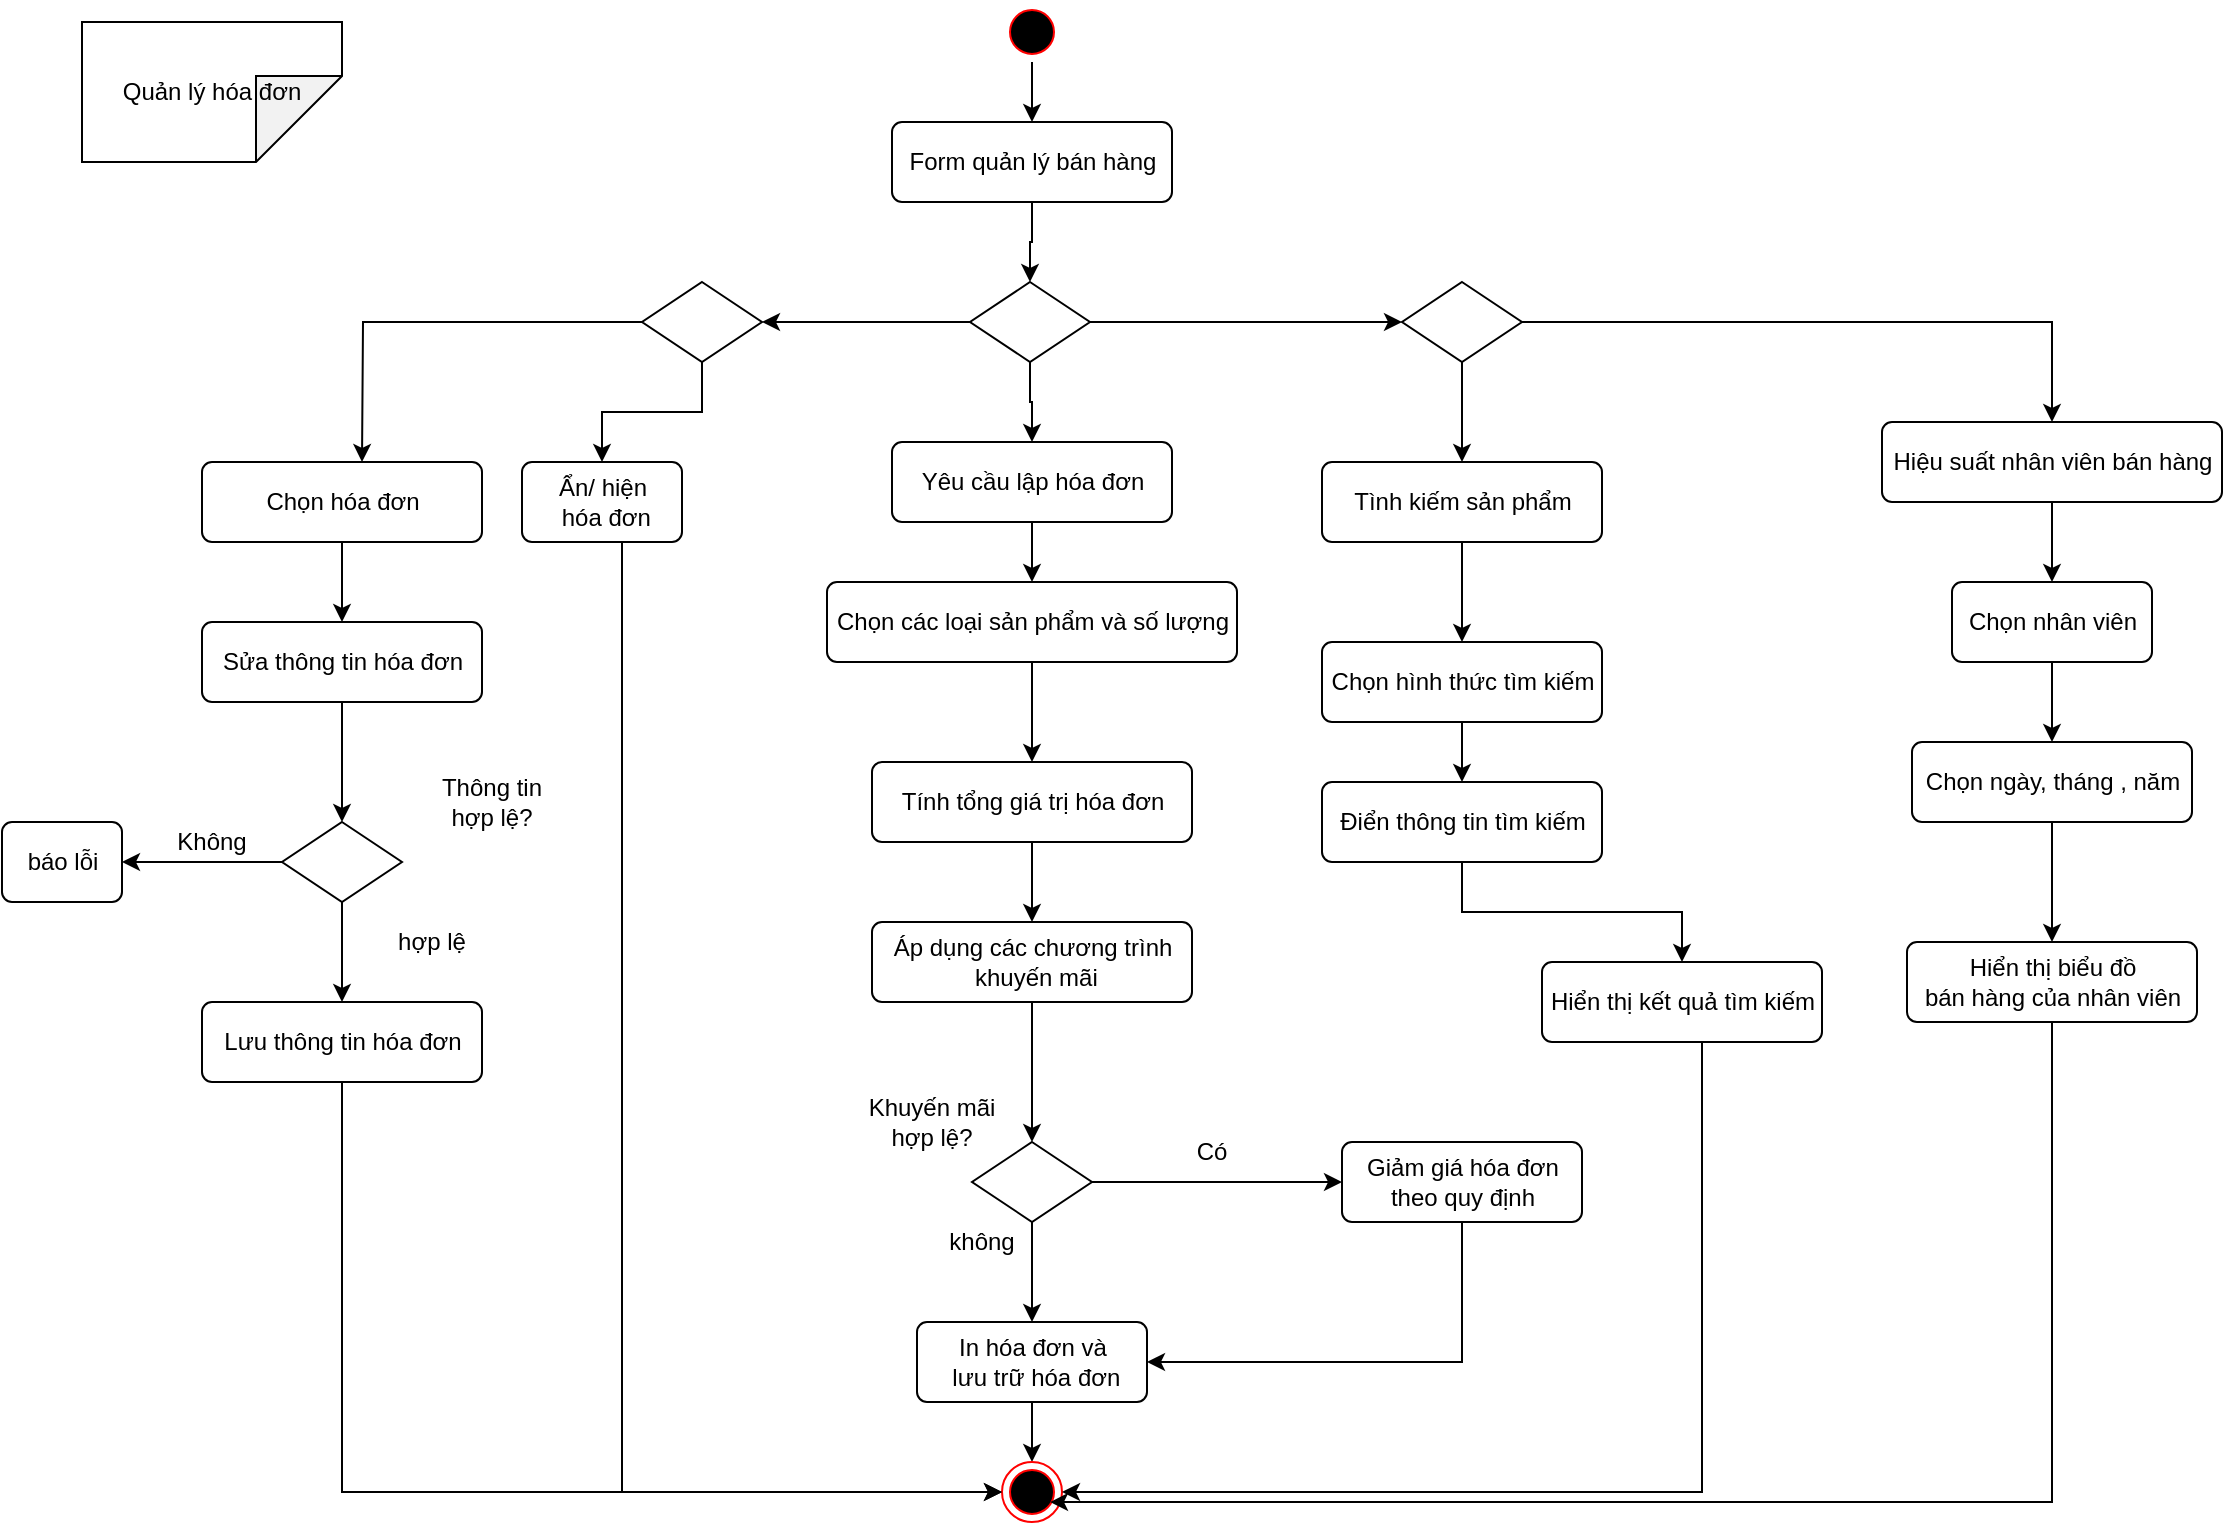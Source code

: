 <mxfile version="13.9.9" type="device"><diagram id="c7Ft55hH7SzFpeuk2cc1" name="Trang-1"><mxGraphModel dx="1919" dy="495" grid="1" gridSize="10" guides="1" tooltips="1" connect="1" arrows="1" fold="1" page="1" pageScale="1" pageWidth="827" pageHeight="1169" math="0" shadow="0"><root><mxCell id="0"/><mxCell id="1" parent="0"/><mxCell id="Xg84vzJm-F7Tjpnr2Um4-14" style="edgeStyle=orthogonalEdgeStyle;rounded=0;orthogonalLoop=1;jettySize=auto;html=1;" edge="1" parent="1" source="ekuNX4lJ5chNLqj0eK-E-1" target="Xg84vzJm-F7Tjpnr2Um4-13"><mxGeometry relative="1" as="geometry"/></mxCell><mxCell id="ekuNX4lJ5chNLqj0eK-E-1" value="" style="ellipse;html=1;shape=startState;fillColor=#000000;strokeColor=#ff0000;" parent="1" vertex="1"><mxGeometry x="370" width="30" height="30" as="geometry"/></mxCell><mxCell id="Xg84vzJm-F7Tjpnr2Um4-19" style="edgeStyle=orthogonalEdgeStyle;rounded=0;orthogonalLoop=1;jettySize=auto;html=1;" edge="1" parent="1" source="ekuNX4lJ5chNLqj0eK-E-5" target="Xg84vzJm-F7Tjpnr2Um4-18"><mxGeometry relative="1" as="geometry"/></mxCell><mxCell id="ekuNX4lJ5chNLqj0eK-E-5" value="Yêu cầu lập hóa đơn" style="html=1;align=center;verticalAlign=middle;rounded=1;absoluteArcSize=1;arcSize=10;dashed=0;" parent="1" vertex="1"><mxGeometry x="315" y="220" width="140" height="40" as="geometry"/></mxCell><mxCell id="ekuNX4lJ5chNLqj0eK-E-31" style="edgeStyle=orthogonalEdgeStyle;rounded=0;orthogonalLoop=1;jettySize=auto;html=1;labelBackgroundColor=#ffffff;exitX=0.5;exitY=1;exitDx=0;exitDy=0;" parent="1" source="C1pCudkIOsromDdJkqFI-19" target="ekuNX4lJ5chNLqj0eK-E-30" edge="1"><mxGeometry relative="1" as="geometry"><mxPoint x="385" y="700" as="sourcePoint"/></mxGeometry></mxCell><mxCell id="ekuNX4lJ5chNLqj0eK-E-30" value="" style="ellipse;html=1;shape=endState;fillColor=#000000;strokeColor=#ff0000;labelBackgroundColor=#ffffff;" parent="1" vertex="1"><mxGeometry x="370" y="730" width="30" height="30" as="geometry"/></mxCell><mxCell id="C1pCudkIOsromDdJkqFI-13" style="edgeStyle=orthogonalEdgeStyle;rounded=0;orthogonalLoop=1;jettySize=auto;html=1;" parent="1" source="C1pCudkIOsromDdJkqFI-11" target="C1pCudkIOsromDdJkqFI-12" edge="1"><mxGeometry relative="1" as="geometry"/></mxCell><mxCell id="C1pCudkIOsromDdJkqFI-11" value="Tính tổng giá trị hóa đơn" style="html=1;align=center;verticalAlign=middle;rounded=1;absoluteArcSize=1;arcSize=10;dashed=0;" parent="1" vertex="1"><mxGeometry x="305" y="380" width="160" height="40" as="geometry"/></mxCell><mxCell id="Xg84vzJm-F7Tjpnr2Um4-22" style="edgeStyle=orthogonalEdgeStyle;rounded=0;orthogonalLoop=1;jettySize=auto;html=1;" edge="1" parent="1" source="C1pCudkIOsromDdJkqFI-12" target="Xg84vzJm-F7Tjpnr2Um4-8"><mxGeometry relative="1" as="geometry"/></mxCell><mxCell id="C1pCudkIOsromDdJkqFI-12" value="Áp dụng các chương trình&lt;br&gt;&amp;nbsp;khuyến mãi" style="html=1;align=center;verticalAlign=middle;rounded=1;absoluteArcSize=1;arcSize=10;dashed=0;" parent="1" vertex="1"><mxGeometry x="305" y="460" width="160" height="40" as="geometry"/></mxCell><mxCell id="C1pCudkIOsromDdJkqFI-20" style="edgeStyle=orthogonalEdgeStyle;rounded=0;orthogonalLoop=1;jettySize=auto;html=1;entryX=1;entryY=0.5;entryDx=0;entryDy=0;exitX=0.5;exitY=1;exitDx=0;exitDy=0;" parent="1" source="C1pCudkIOsromDdJkqFI-18" target="C1pCudkIOsromDdJkqFI-19" edge="1"><mxGeometry relative="1" as="geometry"/></mxCell><mxCell id="C1pCudkIOsromDdJkqFI-18" value="Giảm giá hóa đơn &lt;br&gt;theo quy định" style="html=1;align=center;verticalAlign=middle;rounded=1;absoluteArcSize=1;arcSize=10;dashed=0;" parent="1" vertex="1"><mxGeometry x="540" y="570" width="120" height="40" as="geometry"/></mxCell><mxCell id="C1pCudkIOsromDdJkqFI-19" value="In hóa đơn và&lt;br&gt;&amp;nbsp;lưu trữ hóa đơn" style="html=1;align=center;verticalAlign=middle;rounded=1;absoluteArcSize=1;arcSize=10;dashed=0;" parent="1" vertex="1"><mxGeometry x="327.5" y="660" width="115" height="40" as="geometry"/></mxCell><mxCell id="Xg84vzJm-F7Tjpnr2Um4-9" style="edgeStyle=orthogonalEdgeStyle;rounded=0;orthogonalLoop=1;jettySize=auto;html=1;" edge="1" parent="1" source="Xg84vzJm-F7Tjpnr2Um4-8" target="C1pCudkIOsromDdJkqFI-19"><mxGeometry relative="1" as="geometry"/></mxCell><mxCell id="Xg84vzJm-F7Tjpnr2Um4-10" style="edgeStyle=orthogonalEdgeStyle;rounded=0;orthogonalLoop=1;jettySize=auto;html=1;" edge="1" parent="1" source="Xg84vzJm-F7Tjpnr2Um4-8" target="C1pCudkIOsromDdJkqFI-18"><mxGeometry relative="1" as="geometry"/></mxCell><mxCell id="Xg84vzJm-F7Tjpnr2Um4-8" value="" style="rhombus;whiteSpace=wrap;html=1;" vertex="1" parent="1"><mxGeometry x="355" y="570" width="60" height="40" as="geometry"/></mxCell><mxCell id="Xg84vzJm-F7Tjpnr2Um4-16" style="edgeStyle=orthogonalEdgeStyle;rounded=0;orthogonalLoop=1;jettySize=auto;html=1;" edge="1" parent="1" source="Xg84vzJm-F7Tjpnr2Um4-13" target="Xg84vzJm-F7Tjpnr2Um4-15"><mxGeometry relative="1" as="geometry"/></mxCell><mxCell id="Xg84vzJm-F7Tjpnr2Um4-13" value="Form quản lý bán hàng" style="html=1;align=center;verticalAlign=middle;rounded=1;absoluteArcSize=1;arcSize=10;dashed=0;" vertex="1" parent="1"><mxGeometry x="315" y="60" width="140" height="40" as="geometry"/></mxCell><mxCell id="Xg84vzJm-F7Tjpnr2Um4-17" style="edgeStyle=orthogonalEdgeStyle;rounded=0;orthogonalLoop=1;jettySize=auto;html=1;" edge="1" parent="1" source="Xg84vzJm-F7Tjpnr2Um4-15" target="ekuNX4lJ5chNLqj0eK-E-5"><mxGeometry relative="1" as="geometry"/></mxCell><mxCell id="Xg84vzJm-F7Tjpnr2Um4-33" style="edgeStyle=orthogonalEdgeStyle;rounded=0;orthogonalLoop=1;jettySize=auto;html=1;entryX=1;entryY=0.5;entryDx=0;entryDy=0;" edge="1" parent="1" source="Xg84vzJm-F7Tjpnr2Um4-15" target="Xg84vzJm-F7Tjpnr2Um4-32"><mxGeometry relative="1" as="geometry"/></mxCell><mxCell id="Xg84vzJm-F7Tjpnr2Um4-59" style="edgeStyle=orthogonalEdgeStyle;rounded=0;orthogonalLoop=1;jettySize=auto;html=1;" edge="1" parent="1" source="Xg84vzJm-F7Tjpnr2Um4-15" target="Xg84vzJm-F7Tjpnr2Um4-58"><mxGeometry relative="1" as="geometry"/></mxCell><mxCell id="Xg84vzJm-F7Tjpnr2Um4-15" value="" style="rhombus;whiteSpace=wrap;html=1;" vertex="1" parent="1"><mxGeometry x="354" y="140" width="60" height="40" as="geometry"/></mxCell><mxCell id="Xg84vzJm-F7Tjpnr2Um4-20" style="edgeStyle=orthogonalEdgeStyle;rounded=0;orthogonalLoop=1;jettySize=auto;html=1;" edge="1" parent="1" source="Xg84vzJm-F7Tjpnr2Um4-18" target="C1pCudkIOsromDdJkqFI-11"><mxGeometry relative="1" as="geometry"/></mxCell><mxCell id="Xg84vzJm-F7Tjpnr2Um4-18" value="Chọn các loại sản phẩm và số lượng" style="html=1;align=center;verticalAlign=middle;rounded=1;absoluteArcSize=1;arcSize=10;dashed=0;" vertex="1" parent="1"><mxGeometry x="282.5" y="290" width="205" height="40" as="geometry"/></mxCell><mxCell id="Xg84vzJm-F7Tjpnr2Um4-21" value="Khuyến mãi hợp lệ?" style="text;html=1;strokeColor=none;fillColor=none;align=center;verticalAlign=middle;whiteSpace=wrap;rounded=0;" vertex="1" parent="1"><mxGeometry x="300" y="550" width="70" height="20" as="geometry"/></mxCell><mxCell id="Xg84vzJm-F7Tjpnr2Um4-24" value="không" style="text;html=1;strokeColor=none;fillColor=none;align=center;verticalAlign=middle;whiteSpace=wrap;rounded=0;" vertex="1" parent="1"><mxGeometry x="340" y="610" width="40" height="20" as="geometry"/></mxCell><mxCell id="Xg84vzJm-F7Tjpnr2Um4-25" value="Có" style="text;html=1;strokeColor=none;fillColor=none;align=center;verticalAlign=middle;whiteSpace=wrap;rounded=0;" vertex="1" parent="1"><mxGeometry x="455" y="565" width="40" height="20" as="geometry"/></mxCell><mxCell id="Xg84vzJm-F7Tjpnr2Um4-29" style="edgeStyle=orthogonalEdgeStyle;rounded=0;orthogonalLoop=1;jettySize=auto;html=1;entryX=0;entryY=0.5;entryDx=0;entryDy=0;" edge="1" parent="1" source="Xg84vzJm-F7Tjpnr2Um4-27" target="ekuNX4lJ5chNLqj0eK-E-30"><mxGeometry relative="1" as="geometry"><Array as="points"><mxPoint x="180" y="745"/></Array></mxGeometry></mxCell><mxCell id="Xg84vzJm-F7Tjpnr2Um4-27" value="Ẩn/ hiện&lt;br&gt;&amp;nbsp;hóa đơn" style="html=1;align=center;verticalAlign=middle;rounded=1;absoluteArcSize=1;arcSize=10;dashed=0;" vertex="1" parent="1"><mxGeometry x="130" y="230" width="80" height="40" as="geometry"/></mxCell><mxCell id="Xg84vzJm-F7Tjpnr2Um4-34" style="edgeStyle=orthogonalEdgeStyle;rounded=0;orthogonalLoop=1;jettySize=auto;html=1;" edge="1" parent="1" source="Xg84vzJm-F7Tjpnr2Um4-32" target="Xg84vzJm-F7Tjpnr2Um4-27"><mxGeometry relative="1" as="geometry"/></mxCell><mxCell id="Xg84vzJm-F7Tjpnr2Um4-35" style="edgeStyle=orthogonalEdgeStyle;rounded=0;orthogonalLoop=1;jettySize=auto;html=1;" edge="1" parent="1" source="Xg84vzJm-F7Tjpnr2Um4-32"><mxGeometry relative="1" as="geometry"><mxPoint x="50" y="230" as="targetPoint"/></mxGeometry></mxCell><mxCell id="Xg84vzJm-F7Tjpnr2Um4-32" value="" style="rhombus;whiteSpace=wrap;html=1;" vertex="1" parent="1"><mxGeometry x="190" y="140" width="60" height="40" as="geometry"/></mxCell><mxCell id="Xg84vzJm-F7Tjpnr2Um4-39" style="edgeStyle=orthogonalEdgeStyle;rounded=0;orthogonalLoop=1;jettySize=auto;html=1;" edge="1" parent="1" source="Xg84vzJm-F7Tjpnr2Um4-36" target="Xg84vzJm-F7Tjpnr2Um4-38"><mxGeometry relative="1" as="geometry"/></mxCell><mxCell id="Xg84vzJm-F7Tjpnr2Um4-36" value="Chọn hóa đơn" style="html=1;align=center;verticalAlign=middle;rounded=1;absoluteArcSize=1;arcSize=10;dashed=0;" vertex="1" parent="1"><mxGeometry x="-30" y="230" width="140" height="40" as="geometry"/></mxCell><mxCell id="Xg84vzJm-F7Tjpnr2Um4-37" value="Quản lý hóa đơn" style="shape=note;whiteSpace=wrap;html=1;backgroundOutline=1;darkOpacity=0.05;rotation=0;direction=south;size=43;" vertex="1" parent="1"><mxGeometry x="-90" y="10" width="130" height="70" as="geometry"/></mxCell><mxCell id="Xg84vzJm-F7Tjpnr2Um4-45" style="edgeStyle=orthogonalEdgeStyle;rounded=0;orthogonalLoop=1;jettySize=auto;html=1;" edge="1" parent="1" source="Xg84vzJm-F7Tjpnr2Um4-38" target="Xg84vzJm-F7Tjpnr2Um4-43"><mxGeometry relative="1" as="geometry"/></mxCell><mxCell id="Xg84vzJm-F7Tjpnr2Um4-38" value="Sửa thông tin hóa đơn" style="html=1;align=center;verticalAlign=middle;rounded=1;absoluteArcSize=1;arcSize=10;dashed=0;" vertex="1" parent="1"><mxGeometry x="-30" y="310" width="140" height="40" as="geometry"/></mxCell><mxCell id="Xg84vzJm-F7Tjpnr2Um4-42" value="báo lỗi" style="html=1;align=center;verticalAlign=middle;rounded=1;absoluteArcSize=1;arcSize=10;dashed=0;" vertex="1" parent="1"><mxGeometry x="-130" y="410" width="60" height="40" as="geometry"/></mxCell><mxCell id="Xg84vzJm-F7Tjpnr2Um4-46" style="edgeStyle=orthogonalEdgeStyle;rounded=0;orthogonalLoop=1;jettySize=auto;html=1;" edge="1" parent="1" source="Xg84vzJm-F7Tjpnr2Um4-43" target="Xg84vzJm-F7Tjpnr2Um4-42"><mxGeometry relative="1" as="geometry"/></mxCell><mxCell id="Xg84vzJm-F7Tjpnr2Um4-55" style="edgeStyle=orthogonalEdgeStyle;rounded=0;orthogonalLoop=1;jettySize=auto;html=1;" edge="1" parent="1" source="Xg84vzJm-F7Tjpnr2Um4-43" target="Xg84vzJm-F7Tjpnr2Um4-52"><mxGeometry relative="1" as="geometry"/></mxCell><mxCell id="Xg84vzJm-F7Tjpnr2Um4-43" value="" style="rhombus;whiteSpace=wrap;html=1;" vertex="1" parent="1"><mxGeometry x="10" y="410" width="60" height="40" as="geometry"/></mxCell><mxCell id="Xg84vzJm-F7Tjpnr2Um4-44" value="Thông tin hợp lệ?" style="text;html=1;strokeColor=none;fillColor=none;align=center;verticalAlign=middle;whiteSpace=wrap;rounded=0;" vertex="1" parent="1"><mxGeometry x="80" y="390" width="70" height="20" as="geometry"/></mxCell><mxCell id="Xg84vzJm-F7Tjpnr2Um4-47" value="Không" style="text;html=1;strokeColor=none;fillColor=none;align=center;verticalAlign=middle;whiteSpace=wrap;rounded=0;" vertex="1" parent="1"><mxGeometry x="-60" y="410" width="70" height="20" as="geometry"/></mxCell><mxCell id="Xg84vzJm-F7Tjpnr2Um4-48" value="hợp lệ" style="text;html=1;strokeColor=none;fillColor=none;align=center;verticalAlign=middle;whiteSpace=wrap;rounded=0;" vertex="1" parent="1"><mxGeometry x="50" y="460" width="70" height="20" as="geometry"/></mxCell><mxCell id="Xg84vzJm-F7Tjpnr2Um4-56" style="edgeStyle=orthogonalEdgeStyle;rounded=0;orthogonalLoop=1;jettySize=auto;html=1;" edge="1" parent="1" source="Xg84vzJm-F7Tjpnr2Um4-52" target="ekuNX4lJ5chNLqj0eK-E-30"><mxGeometry relative="1" as="geometry"><Array as="points"><mxPoint x="40" y="745"/></Array></mxGeometry></mxCell><mxCell id="Xg84vzJm-F7Tjpnr2Um4-52" value="Lưu thông tin hóa đơn" style="html=1;align=center;verticalAlign=middle;rounded=1;absoluteArcSize=1;arcSize=10;dashed=0;" vertex="1" parent="1"><mxGeometry x="-30" y="500" width="140" height="40" as="geometry"/></mxCell><mxCell id="Xg84vzJm-F7Tjpnr2Um4-73" style="edgeStyle=orthogonalEdgeStyle;rounded=0;orthogonalLoop=1;jettySize=auto;html=1;" edge="1" parent="1" source="Xg84vzJm-F7Tjpnr2Um4-57" target="Xg84vzJm-F7Tjpnr2Um4-72"><mxGeometry relative="1" as="geometry"/></mxCell><mxCell id="Xg84vzJm-F7Tjpnr2Um4-57" value="Tình kiếm sản phẩm" style="html=1;align=center;verticalAlign=middle;rounded=1;absoluteArcSize=1;arcSize=10;dashed=0;" vertex="1" parent="1"><mxGeometry x="530" y="230" width="140" height="40" as="geometry"/></mxCell><mxCell id="Xg84vzJm-F7Tjpnr2Um4-60" style="edgeStyle=orthogonalEdgeStyle;rounded=0;orthogonalLoop=1;jettySize=auto;html=1;" edge="1" parent="1" source="Xg84vzJm-F7Tjpnr2Um4-58" target="Xg84vzJm-F7Tjpnr2Um4-57"><mxGeometry relative="1" as="geometry"/></mxCell><mxCell id="Xg84vzJm-F7Tjpnr2Um4-63" style="edgeStyle=orthogonalEdgeStyle;rounded=0;orthogonalLoop=1;jettySize=auto;html=1;" edge="1" parent="1" source="Xg84vzJm-F7Tjpnr2Um4-58" target="Xg84vzJm-F7Tjpnr2Um4-62"><mxGeometry relative="1" as="geometry"/></mxCell><mxCell id="Xg84vzJm-F7Tjpnr2Um4-58" value="" style="rhombus;whiteSpace=wrap;html=1;" vertex="1" parent="1"><mxGeometry x="570" y="140" width="60" height="40" as="geometry"/></mxCell><mxCell id="Xg84vzJm-F7Tjpnr2Um4-66" style="edgeStyle=orthogonalEdgeStyle;rounded=0;orthogonalLoop=1;jettySize=auto;html=1;" edge="1" parent="1" source="Xg84vzJm-F7Tjpnr2Um4-62" target="Xg84vzJm-F7Tjpnr2Um4-64"><mxGeometry relative="1" as="geometry"/></mxCell><mxCell id="Xg84vzJm-F7Tjpnr2Um4-62" value="Hiệu suất nhân viên bán hàng" style="html=1;align=center;verticalAlign=middle;rounded=1;absoluteArcSize=1;arcSize=10;dashed=0;" vertex="1" parent="1"><mxGeometry x="810" y="210" width="170" height="40" as="geometry"/></mxCell><mxCell id="Xg84vzJm-F7Tjpnr2Um4-68" style="edgeStyle=orthogonalEdgeStyle;rounded=0;orthogonalLoop=1;jettySize=auto;html=1;" edge="1" parent="1" source="Xg84vzJm-F7Tjpnr2Um4-64" target="Xg84vzJm-F7Tjpnr2Um4-65"><mxGeometry relative="1" as="geometry"/></mxCell><mxCell id="Xg84vzJm-F7Tjpnr2Um4-64" value="Chọn nhân viên" style="html=1;align=center;verticalAlign=middle;rounded=1;absoluteArcSize=1;arcSize=10;dashed=0;" vertex="1" parent="1"><mxGeometry x="845" y="290" width="100" height="40" as="geometry"/></mxCell><mxCell id="Xg84vzJm-F7Tjpnr2Um4-70" style="edgeStyle=orthogonalEdgeStyle;rounded=0;orthogonalLoop=1;jettySize=auto;html=1;" edge="1" parent="1" source="Xg84vzJm-F7Tjpnr2Um4-65" target="Xg84vzJm-F7Tjpnr2Um4-69"><mxGeometry relative="1" as="geometry"/></mxCell><mxCell id="Xg84vzJm-F7Tjpnr2Um4-65" value="Chọn ngày, tháng , năm" style="html=1;align=center;verticalAlign=middle;rounded=1;absoluteArcSize=1;arcSize=10;dashed=0;" vertex="1" parent="1"><mxGeometry x="825" y="370" width="140" height="40" as="geometry"/></mxCell><mxCell id="Xg84vzJm-F7Tjpnr2Um4-71" style="edgeStyle=orthogonalEdgeStyle;rounded=0;orthogonalLoop=1;jettySize=auto;html=1;entryX=0.8;entryY=0.667;entryDx=0;entryDy=0;entryPerimeter=0;" edge="1" parent="1" source="Xg84vzJm-F7Tjpnr2Um4-69" target="ekuNX4lJ5chNLqj0eK-E-30"><mxGeometry relative="1" as="geometry"><Array as="points"><mxPoint x="895" y="750"/></Array></mxGeometry></mxCell><mxCell id="Xg84vzJm-F7Tjpnr2Um4-69" value="Hiển thị biểu đồ &lt;br&gt;bán hàng của nhân viên" style="html=1;align=center;verticalAlign=middle;rounded=1;absoluteArcSize=1;arcSize=10;dashed=0;" vertex="1" parent="1"><mxGeometry x="822.5" y="470" width="145" height="40" as="geometry"/></mxCell><mxCell id="Xg84vzJm-F7Tjpnr2Um4-75" style="edgeStyle=orthogonalEdgeStyle;rounded=0;orthogonalLoop=1;jettySize=auto;html=1;" edge="1" parent="1" source="Xg84vzJm-F7Tjpnr2Um4-72" target="Xg84vzJm-F7Tjpnr2Um4-74"><mxGeometry relative="1" as="geometry"/></mxCell><mxCell id="Xg84vzJm-F7Tjpnr2Um4-72" value="Chọn hình thức tìm kiếm" style="html=1;align=center;verticalAlign=middle;rounded=1;absoluteArcSize=1;arcSize=10;dashed=0;" vertex="1" parent="1"><mxGeometry x="530" y="320" width="140" height="40" as="geometry"/></mxCell><mxCell id="Xg84vzJm-F7Tjpnr2Um4-77" style="edgeStyle=orthogonalEdgeStyle;rounded=0;orthogonalLoop=1;jettySize=auto;html=1;" edge="1" parent="1" source="Xg84vzJm-F7Tjpnr2Um4-74" target="Xg84vzJm-F7Tjpnr2Um4-76"><mxGeometry relative="1" as="geometry"/></mxCell><mxCell id="Xg84vzJm-F7Tjpnr2Um4-74" value="Điển thông tin tìm kiếm" style="html=1;align=center;verticalAlign=middle;rounded=1;absoluteArcSize=1;arcSize=10;dashed=0;" vertex="1" parent="1"><mxGeometry x="530" y="390" width="140" height="40" as="geometry"/></mxCell><mxCell id="Xg84vzJm-F7Tjpnr2Um4-78" style="edgeStyle=orthogonalEdgeStyle;rounded=0;orthogonalLoop=1;jettySize=auto;html=1;" edge="1" parent="1" source="Xg84vzJm-F7Tjpnr2Um4-76" target="ekuNX4lJ5chNLqj0eK-E-30"><mxGeometry relative="1" as="geometry"><Array as="points"><mxPoint x="720" y="745"/></Array></mxGeometry></mxCell><mxCell id="Xg84vzJm-F7Tjpnr2Um4-76" value="Hiển thị kết quả tìm kiếm" style="html=1;align=center;verticalAlign=middle;rounded=1;absoluteArcSize=1;arcSize=10;dashed=0;" vertex="1" parent="1"><mxGeometry x="640" y="480" width="140" height="40" as="geometry"/></mxCell></root></mxGraphModel></diagram></mxfile>
